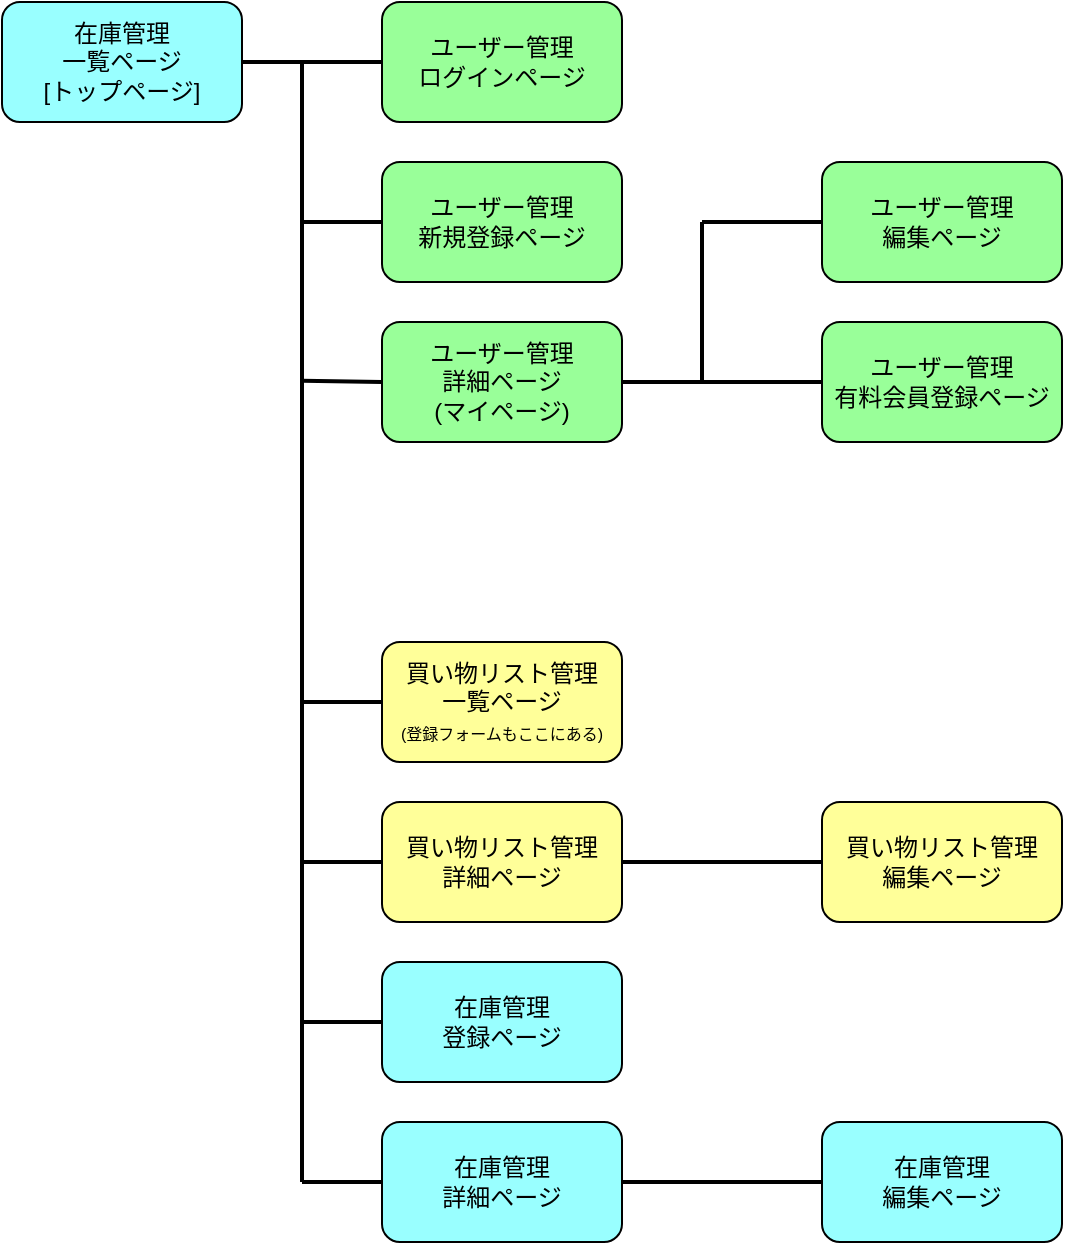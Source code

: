 <mxfile>
    <diagram id="yXyanEjmROGWD-xDLfKi" name="案1">
        <mxGraphModel dx="1155" dy="976" grid="1" gridSize="10" guides="1" tooltips="1" connect="1" arrows="1" fold="1" page="1" pageScale="1" pageWidth="827" pageHeight="1169" math="0" shadow="0">
            <root>
                <mxCell id="0"/>
                <mxCell id="1" parent="0"/>
                <mxCell id="27" value="在庫管理&lt;br&gt;一覧ページ&lt;br&gt;[トップページ]" style="rounded=1;whiteSpace=wrap;html=1;fillColor=#99FFFF;labelBackgroundColor=none;fontColor=#000000;" parent="1" vertex="1">
                    <mxGeometry x="30" y="60" width="120" height="60" as="geometry"/>
                </mxCell>
                <mxCell id="28" value="" style="endArrow=none;html=1;fontColor=#000000;fontSize=14;strokeWidth=2;exitX=1;exitY=0.5;exitDx=0;exitDy=0;entryX=0;entryY=0.5;entryDx=0;entryDy=0;" parent="1" source="27" target="29" edge="1">
                    <mxGeometry width="50" height="50" relative="1" as="geometry">
                        <mxPoint x="65" y="370" as="sourcePoint"/>
                        <mxPoint x="210" y="90" as="targetPoint"/>
                    </mxGeometry>
                </mxCell>
                <mxCell id="29" value="ユーザー管理&lt;br&gt;ログインページ" style="rounded=1;whiteSpace=wrap;html=1;fillColor=#99FF99;labelBackgroundColor=none;fontColor=#000000;" parent="1" vertex="1">
                    <mxGeometry x="220" y="60" width="120" height="60" as="geometry"/>
                </mxCell>
                <mxCell id="33" value="在庫管理&lt;br&gt;登録ページ" style="rounded=1;whiteSpace=wrap;html=1;fillColor=#99FFFF;labelBackgroundColor=none;fontColor=#000000;" parent="1" vertex="1">
                    <mxGeometry x="220" y="540" width="120" height="60" as="geometry"/>
                </mxCell>
                <mxCell id="105" value="ユーザー管理&lt;br&gt;新規登録ページ" style="rounded=1;whiteSpace=wrap;html=1;fillColor=#99FF99;labelBackgroundColor=none;fontColor=#000000;" parent="1" vertex="1">
                    <mxGeometry x="220" y="140" width="120" height="60" as="geometry"/>
                </mxCell>
                <mxCell id="106" value="ユーザー管理&lt;br&gt;詳細ページ&lt;br&gt;(マイページ)" style="rounded=1;whiteSpace=wrap;html=1;fillColor=#99FF99;labelBackgroundColor=none;fontColor=#000000;" parent="1" vertex="1">
                    <mxGeometry x="220" y="220" width="120" height="60" as="geometry"/>
                </mxCell>
                <mxCell id="108" value="" style="endArrow=none;html=1;fontColor=#000000;fontSize=14;strokeWidth=2;" parent="1" edge="1">
                    <mxGeometry width="50" height="50" relative="1" as="geometry">
                        <mxPoint x="180" y="650" as="sourcePoint"/>
                        <mxPoint x="180" y="90" as="targetPoint"/>
                    </mxGeometry>
                </mxCell>
                <mxCell id="109" value="" style="endArrow=none;html=1;fontColor=#000000;fontSize=14;strokeWidth=2;exitX=0;exitY=0.5;exitDx=0;exitDy=0;" parent="1" source="105" edge="1">
                    <mxGeometry width="50" height="50" relative="1" as="geometry">
                        <mxPoint x="210" y="170" as="sourcePoint"/>
                        <mxPoint x="180" y="170" as="targetPoint"/>
                    </mxGeometry>
                </mxCell>
                <mxCell id="110" value="" style="endArrow=none;html=1;fontColor=#000000;fontSize=14;strokeWidth=2;exitX=0;exitY=0.5;exitDx=0;exitDy=0;" parent="1" source="106" edge="1">
                    <mxGeometry width="50" height="50" relative="1" as="geometry">
                        <mxPoint x="210" y="249" as="sourcePoint"/>
                        <mxPoint x="180" y="249.41" as="targetPoint"/>
                    </mxGeometry>
                </mxCell>
                <mxCell id="117" value="" style="endArrow=none;html=1;fontColor=#000000;fontSize=14;strokeWidth=2;exitX=0;exitY=0.5;exitDx=0;exitDy=0;" parent="1" source="178" edge="1">
                    <mxGeometry width="50" height="50" relative="1" as="geometry">
                        <mxPoint x="200" y="410" as="sourcePoint"/>
                        <mxPoint x="180" y="410" as="targetPoint"/>
                    </mxGeometry>
                </mxCell>
                <mxCell id="118" value="在庫管理&lt;br&gt;詳細ページ" style="rounded=1;whiteSpace=wrap;html=1;fillColor=#99FFFF;labelBackgroundColor=none;fontColor=#000000;" parent="1" vertex="1">
                    <mxGeometry x="220" y="620" width="120" height="60" as="geometry"/>
                </mxCell>
                <mxCell id="119" value="在庫管理&lt;br&gt;編集ページ" style="rounded=1;whiteSpace=wrap;html=1;fillColor=#99FFFF;labelBackgroundColor=none;fontColor=#000000;" parent="1" vertex="1">
                    <mxGeometry x="440" y="620" width="120" height="60" as="geometry"/>
                </mxCell>
                <mxCell id="120" value="" style="endArrow=none;html=1;fontColor=#000000;fontSize=14;strokeWidth=2;exitX=0;exitY=0.5;exitDx=0;exitDy=0;entryX=1;entryY=0.5;entryDx=0;entryDy=0;" parent="1" source="119" target="118" edge="1">
                    <mxGeometry width="50" height="50" relative="1" as="geometry">
                        <mxPoint x="410" y="649.29" as="sourcePoint"/>
                        <mxPoint x="370" y="649.29" as="targetPoint"/>
                    </mxGeometry>
                </mxCell>
                <mxCell id="123" value="ユーザー管理&lt;br&gt;有料会員登録ページ" style="rounded=1;whiteSpace=wrap;html=1;fillColor=#99FF99;labelBackgroundColor=none;fontColor=#000000;" parent="1" vertex="1">
                    <mxGeometry x="440" y="220" width="120" height="60" as="geometry"/>
                </mxCell>
                <mxCell id="124" value="" style="endArrow=none;html=1;fontColor=#000000;fontSize=14;strokeWidth=2;exitX=0;exitY=0.5;exitDx=0;exitDy=0;entryX=1;entryY=0.5;entryDx=0;entryDy=0;" parent="1" source="123" target="106" edge="1">
                    <mxGeometry width="50" height="50" relative="1" as="geometry">
                        <mxPoint x="490" y="420" as="sourcePoint"/>
                        <mxPoint x="350" y="419.29" as="targetPoint"/>
                    </mxGeometry>
                </mxCell>
                <mxCell id="178" value="買い物リスト管理&lt;br&gt;一覧ページ&lt;br&gt;&lt;font style=&quot;font-size: 8px;&quot;&gt;(登録フォームもここにある)&lt;/font&gt;" style="rounded=1;whiteSpace=wrap;html=1;fillColor=#FFFF99;labelBackgroundColor=none;fontColor=#000000;" parent="1" vertex="1">
                    <mxGeometry x="220" y="380" width="120" height="60" as="geometry"/>
                </mxCell>
                <mxCell id="179" value="買い物リスト管理&lt;br&gt;詳細ページ" style="rounded=1;whiteSpace=wrap;html=1;fillColor=#FFFF99;labelBackgroundColor=none;fontColor=#000000;" parent="1" vertex="1">
                    <mxGeometry x="220" y="460" width="120" height="60" as="geometry"/>
                </mxCell>
                <mxCell id="185" value="" style="endArrow=none;html=1;fontColor=#000000;fontSize=14;strokeWidth=2;exitX=0;exitY=0.5;exitDx=0;exitDy=0;" parent="1" source="179" edge="1">
                    <mxGeometry width="50" height="50" relative="1" as="geometry">
                        <mxPoint x="210" y="490" as="sourcePoint"/>
                        <mxPoint x="180" y="490.0" as="targetPoint"/>
                    </mxGeometry>
                </mxCell>
                <mxCell id="188" value="" style="endArrow=none;html=1;fontColor=#000000;fontSize=14;strokeWidth=2;exitX=0;exitY=0.5;exitDx=0;exitDy=0;" parent="1" source="33" edge="1">
                    <mxGeometry width="50" height="50" relative="1" as="geometry">
                        <mxPoint x="210" y="570" as="sourcePoint"/>
                        <mxPoint x="180" y="570" as="targetPoint"/>
                    </mxGeometry>
                </mxCell>
                <mxCell id="193" value="" style="endArrow=none;html=1;fontColor=#000000;fontSize=14;strokeWidth=2;exitX=0;exitY=0.5;exitDx=0;exitDy=0;" parent="1" source="118" edge="1">
                    <mxGeometry width="50" height="50" relative="1" as="geometry">
                        <mxPoint x="210" y="640" as="sourcePoint"/>
                        <mxPoint x="180" y="650" as="targetPoint"/>
                    </mxGeometry>
                </mxCell>
                <mxCell id="202" value="ユーザー管理&lt;br&gt;編集ページ" style="rounded=1;whiteSpace=wrap;html=1;fillColor=#99FF99;labelBackgroundColor=none;fontColor=#000000;" parent="1" vertex="1">
                    <mxGeometry x="440" y="140" width="120" height="60" as="geometry"/>
                </mxCell>
                <mxCell id="203" value="" style="endArrow=none;html=1;fontColor=#000000;fontSize=14;strokeWidth=2;" parent="1" edge="1">
                    <mxGeometry width="50" height="50" relative="1" as="geometry">
                        <mxPoint x="380" y="170" as="sourcePoint"/>
                        <mxPoint x="380" y="250" as="targetPoint"/>
                    </mxGeometry>
                </mxCell>
                <mxCell id="204" value="" style="endArrow=none;html=1;fontColor=#000000;fontSize=14;strokeWidth=2;entryX=0;entryY=0.5;entryDx=0;entryDy=0;" parent="1" target="202" edge="1">
                    <mxGeometry width="50" height="50" relative="1" as="geometry">
                        <mxPoint x="380" y="170" as="sourcePoint"/>
                        <mxPoint x="410" y="170" as="targetPoint"/>
                    </mxGeometry>
                </mxCell>
                <mxCell id="207" value="買い物リスト管理&lt;br&gt;編集ページ" style="rounded=1;whiteSpace=wrap;html=1;fillColor=#FFFF99;labelBackgroundColor=none;fontColor=#000000;" parent="1" vertex="1">
                    <mxGeometry x="440" y="460" width="120" height="60" as="geometry"/>
                </mxCell>
                <mxCell id="208" value="" style="endArrow=none;html=1;fontColor=#000000;fontSize=14;strokeWidth=2;exitX=0;exitY=0.5;exitDx=0;exitDy=0;entryX=1;entryY=0.5;entryDx=0;entryDy=0;" parent="1" source="207" target="179" edge="1">
                    <mxGeometry width="50" height="50" relative="1" as="geometry">
                        <mxPoint x="484" y="140.71" as="sourcePoint"/>
                        <mxPoint x="344" y="140" as="targetPoint"/>
                    </mxGeometry>
                </mxCell>
            </root>
        </mxGraphModel>
    </diagram>
    <diagram name="案2" id="NAg3r_xHHCHW5FPxy0ph">
        <mxGraphModel dx="700" dy="597" grid="1" gridSize="10" guides="1" tooltips="1" connect="1" arrows="1" fold="1" page="1" pageScale="1" pageWidth="827" pageHeight="1169" math="0" shadow="0">
            <root>
                <mxCell id="Esnw6RjFTsEIO_SMDanT-0"/>
                <mxCell id="Esnw6RjFTsEIO_SMDanT-1" parent="Esnw6RjFTsEIO_SMDanT-0"/>
                <mxCell id="Esnw6RjFTsEIO_SMDanT-2" value="在庫リスト管理&lt;br&gt;一覧ページ&lt;br&gt;[トップページ]" style="rounded=1;whiteSpace=wrap;html=1;fillColor=#99FFFF;labelBackgroundColor=none;fontColor=#000000;" vertex="1" parent="Esnw6RjFTsEIO_SMDanT-1">
                    <mxGeometry x="30" y="60" width="120" height="60" as="geometry"/>
                </mxCell>
                <mxCell id="Esnw6RjFTsEIO_SMDanT-3" value="" style="endArrow=none;html=1;fontColor=#000000;fontSize=14;strokeWidth=2;exitX=1;exitY=0.5;exitDx=0;exitDy=0;entryX=0;entryY=0.5;entryDx=0;entryDy=0;" edge="1" parent="Esnw6RjFTsEIO_SMDanT-1" source="Esnw6RjFTsEIO_SMDanT-2" target="Esnw6RjFTsEIO_SMDanT-4">
                    <mxGeometry width="50" height="50" relative="1" as="geometry">
                        <mxPoint x="65" y="370" as="sourcePoint"/>
                        <mxPoint x="210" y="90" as="targetPoint"/>
                    </mxGeometry>
                </mxCell>
                <mxCell id="Esnw6RjFTsEIO_SMDanT-4" value="ユーザー管理&lt;br&gt;ログインページ" style="rounded=1;whiteSpace=wrap;html=1;fillColor=#99FF99;labelBackgroundColor=none;fontColor=#000000;" vertex="1" parent="Esnw6RjFTsEIO_SMDanT-1">
                    <mxGeometry x="220" y="60" width="120" height="60" as="geometry"/>
                </mxCell>
                <mxCell id="Esnw6RjFTsEIO_SMDanT-5" value="在庫管理&lt;br&gt;登録ページ&lt;br&gt;&lt;font style=&quot;font-size: 10px;&quot;&gt;(ポップアップフォーム)&lt;/font&gt;" style="rounded=1;whiteSpace=wrap;html=1;fillColor=#99FFFF;labelBackgroundColor=none;fontColor=#000000;" vertex="1" parent="Esnw6RjFTsEIO_SMDanT-1">
                    <mxGeometry x="220" y="320" width="120" height="60" as="geometry"/>
                </mxCell>
                <mxCell id="Esnw6RjFTsEIO_SMDanT-6" value="ユーザー管理&lt;br&gt;新規登録ページ" style="rounded=1;whiteSpace=wrap;html=1;fillColor=#99FF99;labelBackgroundColor=none;fontColor=#000000;" vertex="1" parent="Esnw6RjFTsEIO_SMDanT-1">
                    <mxGeometry x="220" y="140" width="120" height="60" as="geometry"/>
                </mxCell>
                <mxCell id="Esnw6RjFTsEIO_SMDanT-7" value="ユーザー管理&lt;br&gt;詳細ページ&lt;br&gt;(マイページ)" style="rounded=1;whiteSpace=wrap;html=1;fillColor=#99FF99;labelBackgroundColor=none;fontColor=#000000;" vertex="1" parent="Esnw6RjFTsEIO_SMDanT-1">
                    <mxGeometry x="220" y="220" width="120" height="60" as="geometry"/>
                </mxCell>
                <mxCell id="Esnw6RjFTsEIO_SMDanT-8" value="" style="endArrow=none;html=1;fontColor=#000000;fontSize=14;strokeWidth=2;" edge="1" parent="Esnw6RjFTsEIO_SMDanT-1">
                    <mxGeometry width="50" height="50" relative="1" as="geometry">
                        <mxPoint x="180" y="650" as="sourcePoint"/>
                        <mxPoint x="180" y="90" as="targetPoint"/>
                    </mxGeometry>
                </mxCell>
                <mxCell id="Esnw6RjFTsEIO_SMDanT-9" value="" style="endArrow=none;html=1;fontColor=#000000;fontSize=14;strokeWidth=2;exitX=0;exitY=0.5;exitDx=0;exitDy=0;" edge="1" parent="Esnw6RjFTsEIO_SMDanT-1" source="Esnw6RjFTsEIO_SMDanT-6">
                    <mxGeometry width="50" height="50" relative="1" as="geometry">
                        <mxPoint x="210" y="170" as="sourcePoint"/>
                        <mxPoint x="180" y="170" as="targetPoint"/>
                    </mxGeometry>
                </mxCell>
                <mxCell id="Esnw6RjFTsEIO_SMDanT-10" value="" style="endArrow=none;html=1;fontColor=#000000;fontSize=14;strokeWidth=2;exitX=0;exitY=0.5;exitDx=0;exitDy=0;" edge="1" parent="Esnw6RjFTsEIO_SMDanT-1" source="Esnw6RjFTsEIO_SMDanT-7">
                    <mxGeometry width="50" height="50" relative="1" as="geometry">
                        <mxPoint x="210" y="249" as="sourcePoint"/>
                        <mxPoint x="180" y="249.41" as="targetPoint"/>
                    </mxGeometry>
                </mxCell>
                <mxCell id="Esnw6RjFTsEIO_SMDanT-11" value="" style="endArrow=none;html=1;fontColor=#000000;fontSize=14;strokeWidth=2;exitX=0;exitY=0.5;exitDx=0;exitDy=0;" edge="1" parent="Esnw6RjFTsEIO_SMDanT-1" source="Esnw6RjFTsEIO_SMDanT-17">
                    <mxGeometry width="50" height="50" relative="1" as="geometry">
                        <mxPoint x="200" y="510" as="sourcePoint"/>
                        <mxPoint x="180" y="510" as="targetPoint"/>
                    </mxGeometry>
                </mxCell>
                <mxCell id="Esnw6RjFTsEIO_SMDanT-12" value="在庫管理&lt;br&gt;詳細ページ&lt;br&gt;&lt;span style=&quot;font-size: 10px;&quot;&gt;(ポップアップフォーム)&lt;/span&gt;" style="rounded=1;whiteSpace=wrap;html=1;fillColor=#99FFFF;labelBackgroundColor=none;fontColor=#000000;" vertex="1" parent="Esnw6RjFTsEIO_SMDanT-1">
                    <mxGeometry x="220" y="400" width="120" height="60" as="geometry"/>
                </mxCell>
                <mxCell id="Esnw6RjFTsEIO_SMDanT-13" value="在庫管理&lt;br&gt;編集ページ&lt;br&gt;&lt;span style=&quot;font-size: 10px;&quot;&gt;(ポップアップフォーム)&lt;/span&gt;" style="rounded=1;whiteSpace=wrap;html=1;fillColor=#99FFFF;labelBackgroundColor=none;fontColor=#000000;" vertex="1" parent="Esnw6RjFTsEIO_SMDanT-1">
                    <mxGeometry x="441" y="400" width="120" height="60" as="geometry"/>
                </mxCell>
                <mxCell id="Esnw6RjFTsEIO_SMDanT-14" value="" style="endArrow=none;html=1;fontColor=#000000;fontSize=14;strokeWidth=2;exitX=0;exitY=0.5;exitDx=0;exitDy=0;entryX=1;entryY=0.5;entryDx=0;entryDy=0;" edge="1" parent="Esnw6RjFTsEIO_SMDanT-1" source="Esnw6RjFTsEIO_SMDanT-13" target="Esnw6RjFTsEIO_SMDanT-12">
                    <mxGeometry width="50" height="50" relative="1" as="geometry">
                        <mxPoint x="410" y="429.29" as="sourcePoint"/>
                        <mxPoint x="370" y="429.29" as="targetPoint"/>
                    </mxGeometry>
                </mxCell>
                <mxCell id="Esnw6RjFTsEIO_SMDanT-15" value="ユーザー管理&lt;br&gt;有料会員登録ページ" style="rounded=1;whiteSpace=wrap;html=1;fillColor=#99FF99;labelBackgroundColor=none;fontColor=#000000;" vertex="1" parent="Esnw6RjFTsEIO_SMDanT-1">
                    <mxGeometry x="440" y="220" width="120" height="60" as="geometry"/>
                </mxCell>
                <mxCell id="Esnw6RjFTsEIO_SMDanT-16" value="" style="endArrow=none;html=1;fontColor=#000000;fontSize=14;strokeWidth=2;exitX=0;exitY=0.5;exitDx=0;exitDy=0;entryX=1;entryY=0.5;entryDx=0;entryDy=0;" edge="1" parent="Esnw6RjFTsEIO_SMDanT-1" source="Esnw6RjFTsEIO_SMDanT-15" target="Esnw6RjFTsEIO_SMDanT-7">
                    <mxGeometry width="50" height="50" relative="1" as="geometry">
                        <mxPoint x="490" y="420" as="sourcePoint"/>
                        <mxPoint x="350" y="419.29" as="targetPoint"/>
                    </mxGeometry>
                </mxCell>
                <mxCell id="Esnw6RjFTsEIO_SMDanT-17" value="買い物リスト管理&lt;br&gt;一覧ページ" style="rounded=1;whiteSpace=wrap;html=1;fillColor=#FFFF99;labelBackgroundColor=none;fontColor=#000000;" vertex="1" parent="Esnw6RjFTsEIO_SMDanT-1">
                    <mxGeometry x="220" y="480" width="120" height="60" as="geometry"/>
                </mxCell>
                <mxCell id="Esnw6RjFTsEIO_SMDanT-18" value="買い物リスト管理&lt;br&gt;詳細ページ" style="rounded=1;whiteSpace=wrap;html=1;fillColor=#FFFF99;labelBackgroundColor=none;fontColor=#000000;" vertex="1" parent="Esnw6RjFTsEIO_SMDanT-1">
                    <mxGeometry x="220" y="560" width="120" height="60" as="geometry"/>
                </mxCell>
                <mxCell id="Esnw6RjFTsEIO_SMDanT-19" value="" style="endArrow=none;html=1;fontColor=#000000;fontSize=14;strokeWidth=2;exitX=0;exitY=0.5;exitDx=0;exitDy=0;" edge="1" parent="Esnw6RjFTsEIO_SMDanT-1" source="Esnw6RjFTsEIO_SMDanT-18">
                    <mxGeometry width="50" height="50" relative="1" as="geometry">
                        <mxPoint x="210" y="590" as="sourcePoint"/>
                        <mxPoint x="180" y="590.0" as="targetPoint"/>
                    </mxGeometry>
                </mxCell>
                <mxCell id="Esnw6RjFTsEIO_SMDanT-20" value="" style="endArrow=none;html=1;fontColor=#000000;fontSize=14;strokeWidth=2;exitX=0;exitY=0.5;exitDx=0;exitDy=0;" edge="1" parent="Esnw6RjFTsEIO_SMDanT-1" source="Esnw6RjFTsEIO_SMDanT-5">
                    <mxGeometry width="50" height="50" relative="1" as="geometry">
                        <mxPoint x="210" y="350" as="sourcePoint"/>
                        <mxPoint x="180" y="350" as="targetPoint"/>
                    </mxGeometry>
                </mxCell>
                <mxCell id="Esnw6RjFTsEIO_SMDanT-22" value="ユーザー管理&lt;br&gt;編集ページ" style="rounded=1;whiteSpace=wrap;html=1;fillColor=#99FF99;labelBackgroundColor=none;fontColor=#000000;" vertex="1" parent="Esnw6RjFTsEIO_SMDanT-1">
                    <mxGeometry x="440" y="140" width="120" height="60" as="geometry"/>
                </mxCell>
                <mxCell id="Esnw6RjFTsEIO_SMDanT-23" value="" style="endArrow=none;html=1;fontColor=#000000;fontSize=14;strokeWidth=2;" edge="1" parent="Esnw6RjFTsEIO_SMDanT-1">
                    <mxGeometry width="50" height="50" relative="1" as="geometry">
                        <mxPoint x="380" y="170" as="sourcePoint"/>
                        <mxPoint x="380" y="250" as="targetPoint"/>
                    </mxGeometry>
                </mxCell>
                <mxCell id="Esnw6RjFTsEIO_SMDanT-24" value="" style="endArrow=none;html=1;fontColor=#000000;fontSize=14;strokeWidth=2;entryX=0;entryY=0.5;entryDx=0;entryDy=0;" edge="1" parent="Esnw6RjFTsEIO_SMDanT-1" target="Esnw6RjFTsEIO_SMDanT-22">
                    <mxGeometry width="50" height="50" relative="1" as="geometry">
                        <mxPoint x="380" y="170" as="sourcePoint"/>
                        <mxPoint x="410" y="170" as="targetPoint"/>
                    </mxGeometry>
                </mxCell>
                <mxCell id="Esnw6RjFTsEIO_SMDanT-25" value="買い物リスト管理&lt;br&gt;編集ページ" style="rounded=1;whiteSpace=wrap;html=1;fillColor=#FFFF99;labelBackgroundColor=none;fontColor=#000000;" vertex="1" parent="Esnw6RjFTsEIO_SMDanT-1">
                    <mxGeometry x="440" y="560" width="120" height="60" as="geometry"/>
                </mxCell>
                <mxCell id="Esnw6RjFTsEIO_SMDanT-26" value="" style="endArrow=none;html=1;fontColor=#000000;fontSize=14;strokeWidth=2;exitX=0;exitY=0.5;exitDx=0;exitDy=0;entryX=1;entryY=0.5;entryDx=0;entryDy=0;" edge="1" parent="Esnw6RjFTsEIO_SMDanT-1" source="Esnw6RjFTsEIO_SMDanT-25" target="Esnw6RjFTsEIO_SMDanT-18">
                    <mxGeometry width="50" height="50" relative="1" as="geometry">
                        <mxPoint x="484" y="240.71" as="sourcePoint"/>
                        <mxPoint x="344" y="240" as="targetPoint"/>
                    </mxGeometry>
                </mxCell>
                <mxCell id="BxohRYrKv2SNpuw7cytL-0" value="" style="endArrow=none;html=1;fontColor=#000000;fontSize=14;strokeWidth=2;exitX=0;exitY=0.5;exitDx=0;exitDy=0;" edge="1" parent="Esnw6RjFTsEIO_SMDanT-1" source="Esnw6RjFTsEIO_SMDanT-12">
                    <mxGeometry width="50" height="50" relative="1" as="geometry">
                        <mxPoint x="230" y="360" as="sourcePoint"/>
                        <mxPoint x="180" y="430" as="targetPoint"/>
                    </mxGeometry>
                </mxCell>
            </root>
        </mxGraphModel>
    </diagram>
</mxfile>